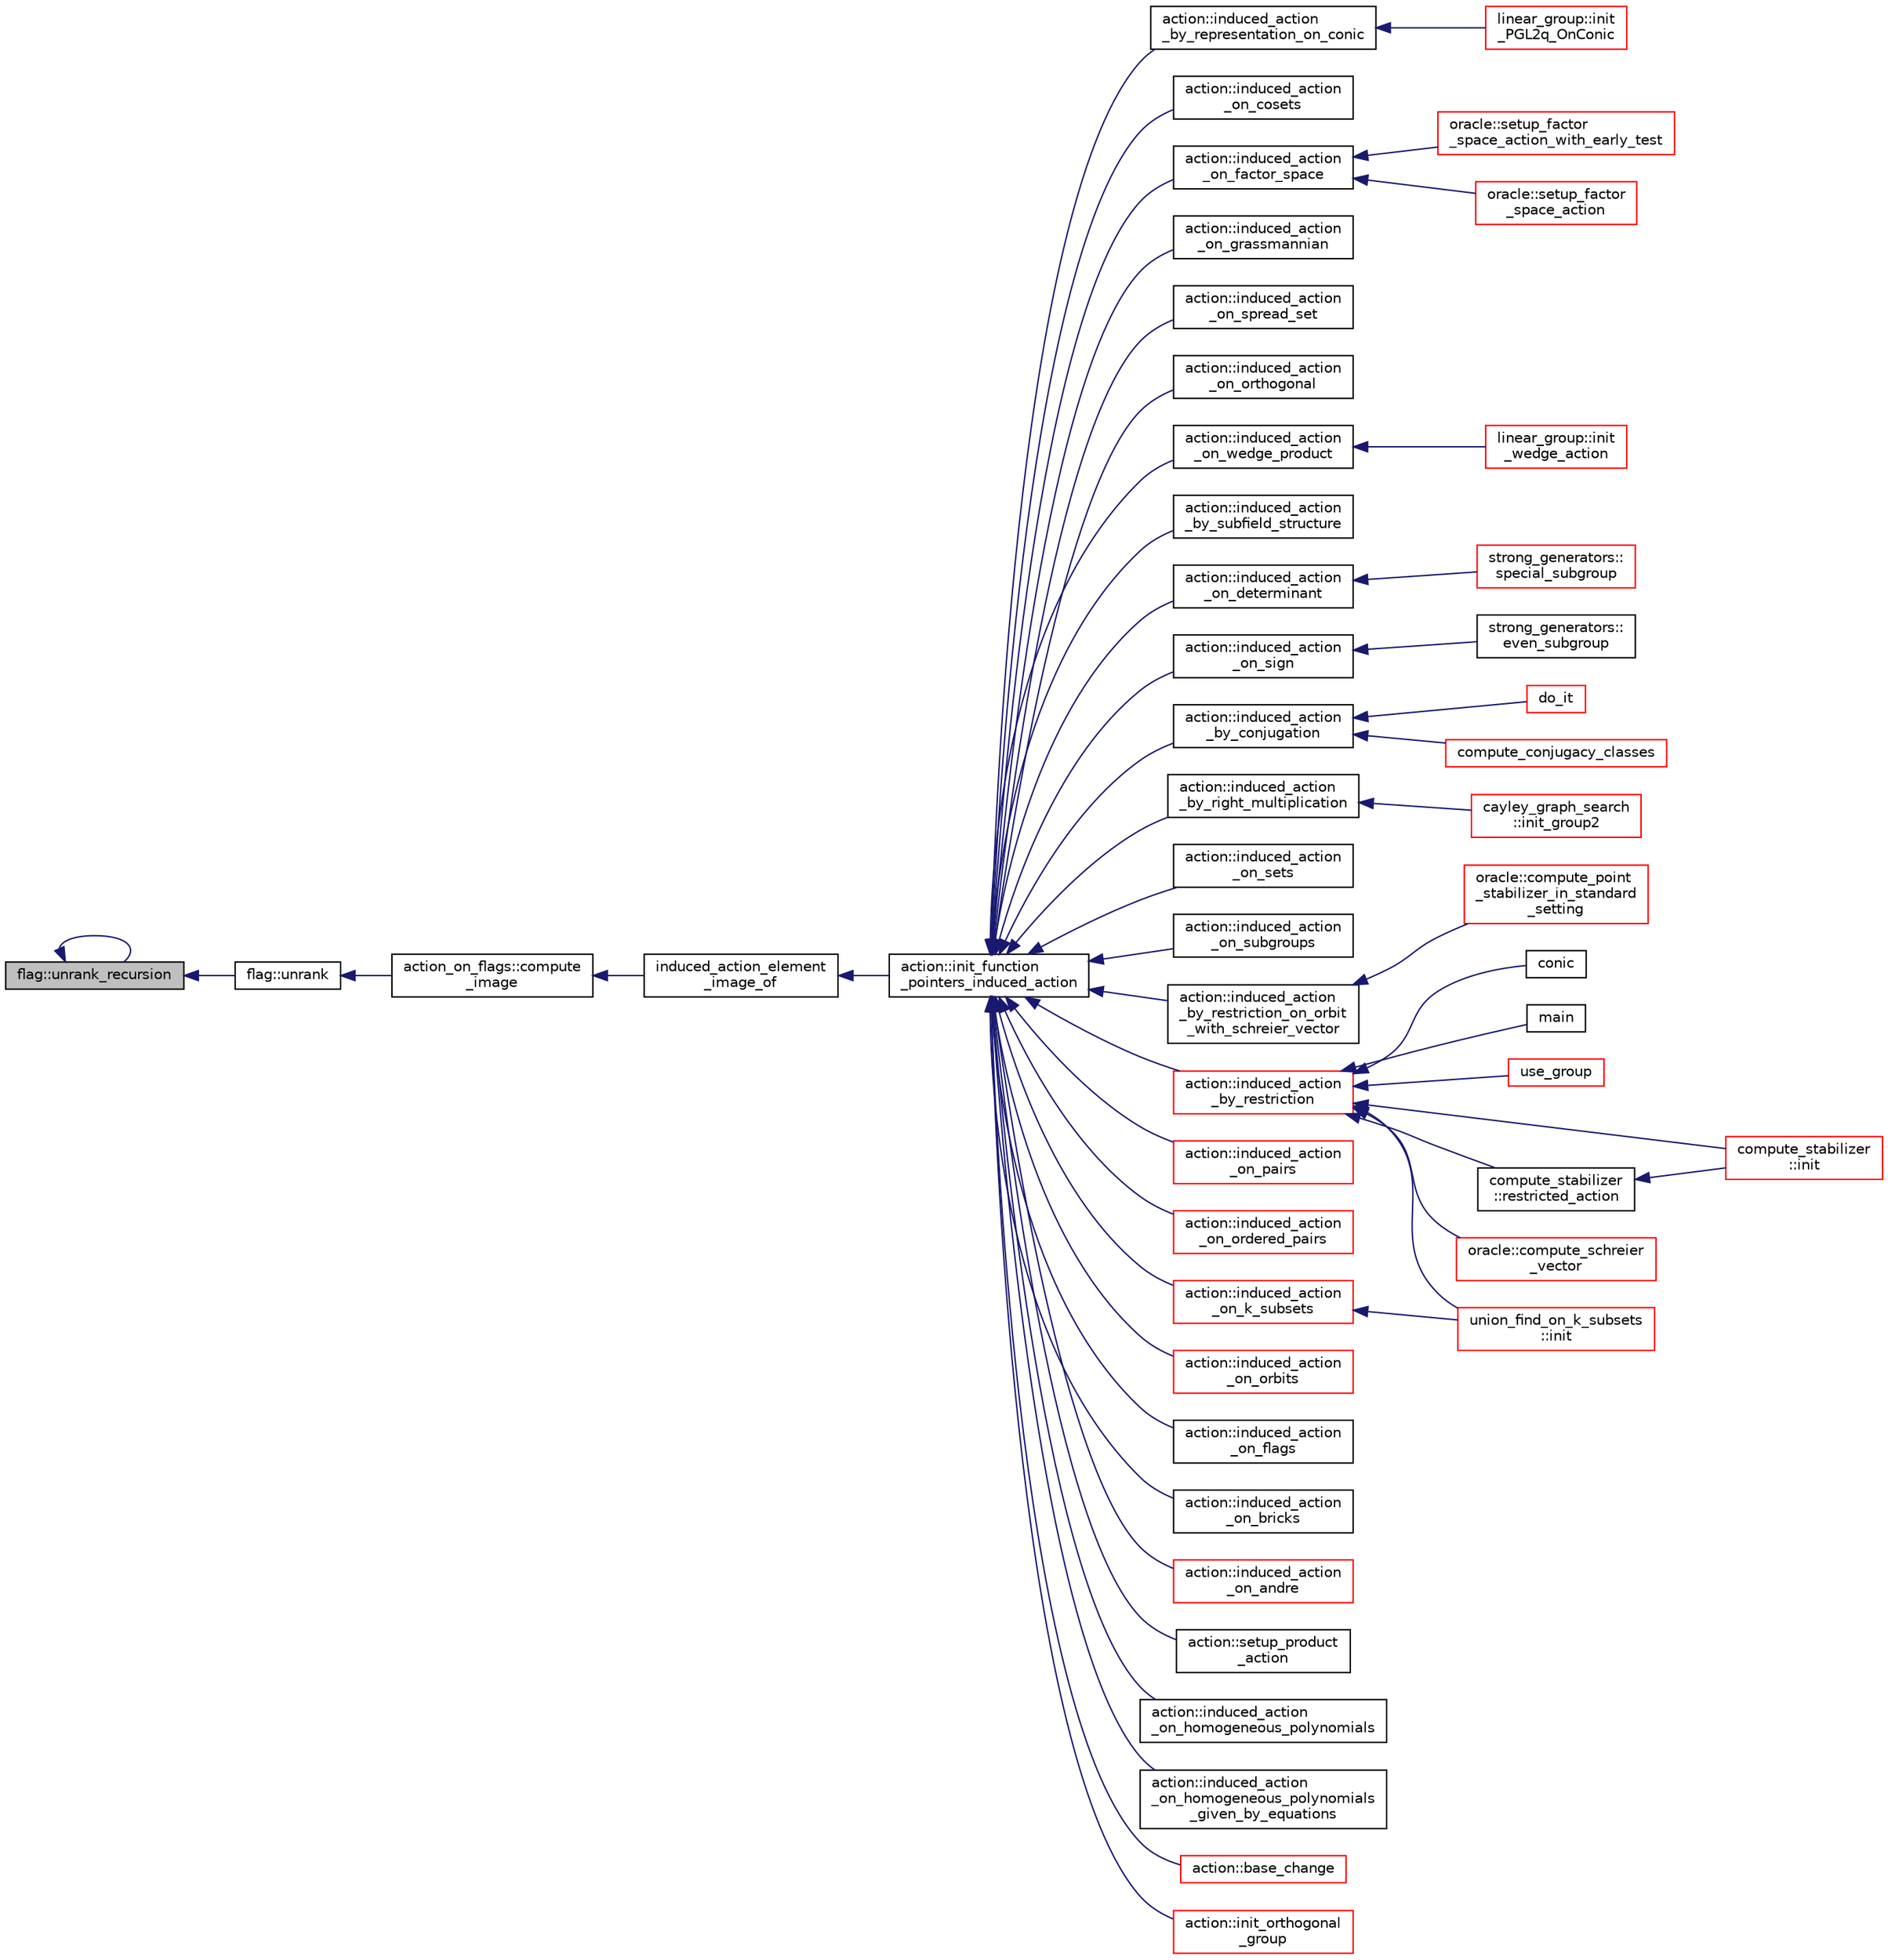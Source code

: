 digraph "flag::unrank_recursion"
{
  edge [fontname="Helvetica",fontsize="10",labelfontname="Helvetica",labelfontsize="10"];
  node [fontname="Helvetica",fontsize="10",shape=record];
  rankdir="LR";
  Node752 [label="flag::unrank_recursion",height=0.2,width=0.4,color="black", fillcolor="grey75", style="filled", fontcolor="black"];
  Node752 -> Node753 [dir="back",color="midnightblue",fontsize="10",style="solid",fontname="Helvetica"];
  Node753 [label="flag::unrank",height=0.2,width=0.4,color="black", fillcolor="white", style="filled",URL="$d8/d06/classflag.html#a819d06b9c683d82acc50e7b7aad3c327"];
  Node753 -> Node754 [dir="back",color="midnightblue",fontsize="10",style="solid",fontname="Helvetica"];
  Node754 [label="action_on_flags::compute\l_image",height=0.2,width=0.4,color="black", fillcolor="white", style="filled",URL="$dd/dc4/classaction__on__flags.html#a64570f1e5af9e1767802941da51cd6b5"];
  Node754 -> Node755 [dir="back",color="midnightblue",fontsize="10",style="solid",fontname="Helvetica"];
  Node755 [label="induced_action_element\l_image_of",height=0.2,width=0.4,color="black", fillcolor="white", style="filled",URL="$d3/d27/interface_8_c.html#a821850d6c3988dd122de0489cd36f0f0"];
  Node755 -> Node756 [dir="back",color="midnightblue",fontsize="10",style="solid",fontname="Helvetica"];
  Node756 [label="action::init_function\l_pointers_induced_action",height=0.2,width=0.4,color="black", fillcolor="white", style="filled",URL="$d2/d86/classaction.html#a3b9287d084b24f7a3b9532a7589c58de"];
  Node756 -> Node757 [dir="back",color="midnightblue",fontsize="10",style="solid",fontname="Helvetica"];
  Node757 [label="action::induced_action\l_by_representation_on_conic",height=0.2,width=0.4,color="black", fillcolor="white", style="filled",URL="$d2/d86/classaction.html#a228538e3f07bc186db8eb5da8b90f617"];
  Node757 -> Node758 [dir="back",color="midnightblue",fontsize="10",style="solid",fontname="Helvetica"];
  Node758 [label="linear_group::init\l_PGL2q_OnConic",height=0.2,width=0.4,color="red", fillcolor="white", style="filled",URL="$df/d5a/classlinear__group.html#a84c4d6e1849da4c6f8f096a1af2a8270"];
  Node756 -> Node765 [dir="back",color="midnightblue",fontsize="10",style="solid",fontname="Helvetica"];
  Node765 [label="action::induced_action\l_on_cosets",height=0.2,width=0.4,color="black", fillcolor="white", style="filled",URL="$d2/d86/classaction.html#acbdff5ffed42af6a01f07dffb2787237"];
  Node756 -> Node766 [dir="back",color="midnightblue",fontsize="10",style="solid",fontname="Helvetica"];
  Node766 [label="action::induced_action\l_on_factor_space",height=0.2,width=0.4,color="black", fillcolor="white", style="filled",URL="$d2/d86/classaction.html#af501ff2aa74fb6049bee5c01cd8b909b"];
  Node766 -> Node767 [dir="back",color="midnightblue",fontsize="10",style="solid",fontname="Helvetica"];
  Node767 [label="oracle::setup_factor\l_space_action_with_early_test",height=0.2,width=0.4,color="red", fillcolor="white", style="filled",URL="$d7/da7/classoracle.html#a7c26a85886666829e9727df91d2f01ad"];
  Node766 -> Node847 [dir="back",color="midnightblue",fontsize="10",style="solid",fontname="Helvetica"];
  Node847 [label="oracle::setup_factor\l_space_action",height=0.2,width=0.4,color="red", fillcolor="white", style="filled",URL="$d7/da7/classoracle.html#a181e076f112ba1f32f5fb4e8abebdb18"];
  Node756 -> Node848 [dir="back",color="midnightblue",fontsize="10",style="solid",fontname="Helvetica"];
  Node848 [label="action::induced_action\l_on_grassmannian",height=0.2,width=0.4,color="black", fillcolor="white", style="filled",URL="$d2/d86/classaction.html#a295b730ecc0b0bf30f714094fef956ea"];
  Node756 -> Node849 [dir="back",color="midnightblue",fontsize="10",style="solid",fontname="Helvetica"];
  Node849 [label="action::induced_action\l_on_spread_set",height=0.2,width=0.4,color="black", fillcolor="white", style="filled",URL="$d2/d86/classaction.html#a7c5839c650592f083dc850d81ed05a5b"];
  Node756 -> Node850 [dir="back",color="midnightblue",fontsize="10",style="solid",fontname="Helvetica"];
  Node850 [label="action::induced_action\l_on_orthogonal",height=0.2,width=0.4,color="black", fillcolor="white", style="filled",URL="$d2/d86/classaction.html#a4f191cee643a81d7f18a4d729084e945"];
  Node756 -> Node851 [dir="back",color="midnightblue",fontsize="10",style="solid",fontname="Helvetica"];
  Node851 [label="action::induced_action\l_on_wedge_product",height=0.2,width=0.4,color="black", fillcolor="white", style="filled",URL="$d2/d86/classaction.html#af13a5da25b8e8597ab695edff222fb6a"];
  Node851 -> Node852 [dir="back",color="midnightblue",fontsize="10",style="solid",fontname="Helvetica"];
  Node852 [label="linear_group::init\l_wedge_action",height=0.2,width=0.4,color="red", fillcolor="white", style="filled",URL="$df/d5a/classlinear__group.html#a16a8a2a5fdc535f2263210ca7943119e"];
  Node756 -> Node853 [dir="back",color="midnightblue",fontsize="10",style="solid",fontname="Helvetica"];
  Node853 [label="action::induced_action\l_by_subfield_structure",height=0.2,width=0.4,color="black", fillcolor="white", style="filled",URL="$d2/d86/classaction.html#add42951bdab176ceed6cc4af05dfa948"];
  Node756 -> Node854 [dir="back",color="midnightblue",fontsize="10",style="solid",fontname="Helvetica"];
  Node854 [label="action::induced_action\l_on_determinant",height=0.2,width=0.4,color="black", fillcolor="white", style="filled",URL="$d2/d86/classaction.html#aa6b9d3c2ded2cae185ee31f2200ad0b5"];
  Node854 -> Node855 [dir="back",color="midnightblue",fontsize="10",style="solid",fontname="Helvetica"];
  Node855 [label="strong_generators::\lspecial_subgroup",height=0.2,width=0.4,color="red", fillcolor="white", style="filled",URL="$dc/d09/classstrong__generators.html#a78e9e4d012bb440194e2874c40ca9e29"];
  Node756 -> Node857 [dir="back",color="midnightblue",fontsize="10",style="solid",fontname="Helvetica"];
  Node857 [label="action::induced_action\l_on_sign",height=0.2,width=0.4,color="black", fillcolor="white", style="filled",URL="$d2/d86/classaction.html#ab17b07971b94eae7c5efa21b33f643f1"];
  Node857 -> Node858 [dir="back",color="midnightblue",fontsize="10",style="solid",fontname="Helvetica"];
  Node858 [label="strong_generators::\leven_subgroup",height=0.2,width=0.4,color="black", fillcolor="white", style="filled",URL="$dc/d09/classstrong__generators.html#a8c1a171968f012ec245b0487a6af66e0"];
  Node756 -> Node859 [dir="back",color="midnightblue",fontsize="10",style="solid",fontname="Helvetica"];
  Node859 [label="action::induced_action\l_by_conjugation",height=0.2,width=0.4,color="black", fillcolor="white", style="filled",URL="$d2/d86/classaction.html#a45fb7703c6acac791acdcde339d21cc2"];
  Node859 -> Node860 [dir="back",color="midnightblue",fontsize="10",style="solid",fontname="Helvetica"];
  Node860 [label="do_it",height=0.2,width=0.4,color="red", fillcolor="white", style="filled",URL="$da/da3/burnside_8_c.html#a6a1ed4d46bdb13e56112f47f0565c25b"];
  Node859 -> Node862 [dir="back",color="midnightblue",fontsize="10",style="solid",fontname="Helvetica"];
  Node862 [label="compute_conjugacy_classes",height=0.2,width=0.4,color="red", fillcolor="white", style="filled",URL="$dc/dd4/group__actions_8h.html#a3a3f311d8e19e481707b3e54dbb35066"];
  Node756 -> Node867 [dir="back",color="midnightblue",fontsize="10",style="solid",fontname="Helvetica"];
  Node867 [label="action::induced_action\l_by_right_multiplication",height=0.2,width=0.4,color="black", fillcolor="white", style="filled",URL="$d2/d86/classaction.html#aafa2818d9d98046507e2754938be0c04"];
  Node867 -> Node868 [dir="back",color="midnightblue",fontsize="10",style="solid",fontname="Helvetica"];
  Node868 [label="cayley_graph_search\l::init_group2",height=0.2,width=0.4,color="red", fillcolor="white", style="filled",URL="$de/dae/classcayley__graph__search.html#ac765646a4795740d7ac0a9407bf35f32"];
  Node756 -> Node870 [dir="back",color="midnightblue",fontsize="10",style="solid",fontname="Helvetica"];
  Node870 [label="action::induced_action\l_on_sets",height=0.2,width=0.4,color="black", fillcolor="white", style="filled",URL="$d2/d86/classaction.html#a09639acee6b88644c103b17050cc32f1"];
  Node756 -> Node871 [dir="back",color="midnightblue",fontsize="10",style="solid",fontname="Helvetica"];
  Node871 [label="action::induced_action\l_on_subgroups",height=0.2,width=0.4,color="black", fillcolor="white", style="filled",URL="$d2/d86/classaction.html#ad0de7ea45a2a73c1b8e0f52ee3ce4610"];
  Node756 -> Node872 [dir="back",color="midnightblue",fontsize="10",style="solid",fontname="Helvetica"];
  Node872 [label="action::induced_action\l_by_restriction_on_orbit\l_with_schreier_vector",height=0.2,width=0.4,color="black", fillcolor="white", style="filled",URL="$d2/d86/classaction.html#ad3ddab72625d9bebe7ac8eaef488cf4c"];
  Node872 -> Node873 [dir="back",color="midnightblue",fontsize="10",style="solid",fontname="Helvetica"];
  Node873 [label="oracle::compute_point\l_stabilizer_in_standard\l_setting",height=0.2,width=0.4,color="red", fillcolor="white", style="filled",URL="$d7/da7/classoracle.html#afa7b2b71cd2ccbb807a740d6e1085982"];
  Node756 -> Node874 [dir="back",color="midnightblue",fontsize="10",style="solid",fontname="Helvetica"];
  Node874 [label="action::induced_action\l_by_restriction",height=0.2,width=0.4,color="red", fillcolor="white", style="filled",URL="$d2/d86/classaction.html#a37c21f74a97c921d882a308370c06357"];
  Node874 -> Node778 [dir="back",color="midnightblue",fontsize="10",style="solid",fontname="Helvetica"];
  Node778 [label="conic",height=0.2,width=0.4,color="black", fillcolor="white", style="filled",URL="$d4/de8/conic_8_c.html#a96def9474b981a9d5831a9b48d85d652"];
  Node874 -> Node875 [dir="back",color="midnightblue",fontsize="10",style="solid",fontname="Helvetica"];
  Node875 [label="main",height=0.2,width=0.4,color="black", fillcolor="white", style="filled",URL="$d5/d0d/apps_2projective__space_2polar_8_c.html#a217dbf8b442f20279ea00b898af96f52"];
  Node874 -> Node805 [dir="back",color="midnightblue",fontsize="10",style="solid",fontname="Helvetica"];
  Node805 [label="use_group",height=0.2,width=0.4,color="red", fillcolor="white", style="filled",URL="$d9/d9f/all__cliques_8_c.html#aba62531e97173264c39afe2c7857af31"];
  Node874 -> Node876 [dir="back",color="midnightblue",fontsize="10",style="solid",fontname="Helvetica"];
  Node876 [label="union_find_on_k_subsets\l::init",height=0.2,width=0.4,color="red", fillcolor="white", style="filled",URL="$d3/d1b/classunion__find__on__k__subsets.html#aad0de310a8e8df1ff78ee2eaf3ec1e54"];
  Node874 -> Node878 [dir="back",color="midnightblue",fontsize="10",style="solid",fontname="Helvetica"];
  Node878 [label="compute_stabilizer\l::init",height=0.2,width=0.4,color="red", fillcolor="white", style="filled",URL="$d8/d30/classcompute__stabilizer.html#a36a1729430f317a65559220a8206a7d7"];
  Node874 -> Node883 [dir="back",color="midnightblue",fontsize="10",style="solid",fontname="Helvetica"];
  Node883 [label="compute_stabilizer\l::restricted_action",height=0.2,width=0.4,color="black", fillcolor="white", style="filled",URL="$d8/d30/classcompute__stabilizer.html#a895df470da0ac14f812c3c4b6f2280b9"];
  Node883 -> Node878 [dir="back",color="midnightblue",fontsize="10",style="solid",fontname="Helvetica"];
  Node874 -> Node884 [dir="back",color="midnightblue",fontsize="10",style="solid",fontname="Helvetica"];
  Node884 [label="oracle::compute_schreier\l_vector",height=0.2,width=0.4,color="red", fillcolor="white", style="filled",URL="$d7/da7/classoracle.html#a1ba7d398b51ed70f89b5ea54adb7b089"];
  Node756 -> Node914 [dir="back",color="midnightblue",fontsize="10",style="solid",fontname="Helvetica"];
  Node914 [label="action::induced_action\l_on_pairs",height=0.2,width=0.4,color="red", fillcolor="white", style="filled",URL="$d2/d86/classaction.html#a4b01c7b3cc749218e9dbd84b9fed90b3"];
  Node756 -> Node916 [dir="back",color="midnightblue",fontsize="10",style="solid",fontname="Helvetica"];
  Node916 [label="action::induced_action\l_on_ordered_pairs",height=0.2,width=0.4,color="red", fillcolor="white", style="filled",URL="$d2/d86/classaction.html#ad290e0cc115881e0b9ddab7f7071975e"];
  Node756 -> Node917 [dir="back",color="midnightblue",fontsize="10",style="solid",fontname="Helvetica"];
  Node917 [label="action::induced_action\l_on_k_subsets",height=0.2,width=0.4,color="red", fillcolor="white", style="filled",URL="$d2/d86/classaction.html#a2eb6058853cffc4c099099e07ecbe612"];
  Node917 -> Node876 [dir="back",color="midnightblue",fontsize="10",style="solid",fontname="Helvetica"];
  Node756 -> Node919 [dir="back",color="midnightblue",fontsize="10",style="solid",fontname="Helvetica"];
  Node919 [label="action::induced_action\l_on_orbits",height=0.2,width=0.4,color="red", fillcolor="white", style="filled",URL="$d2/d86/classaction.html#a875913e4919877fe3dcae039ce44d7d8"];
  Node756 -> Node923 [dir="back",color="midnightblue",fontsize="10",style="solid",fontname="Helvetica"];
  Node923 [label="action::induced_action\l_on_flags",height=0.2,width=0.4,color="black", fillcolor="white", style="filled",URL="$d2/d86/classaction.html#afb1ac2fda2a79462e38c133330982341"];
  Node756 -> Node924 [dir="back",color="midnightblue",fontsize="10",style="solid",fontname="Helvetica"];
  Node924 [label="action::induced_action\l_on_bricks",height=0.2,width=0.4,color="black", fillcolor="white", style="filled",URL="$d2/d86/classaction.html#a71c71472fda2eefb125cd852d5feb306"];
  Node756 -> Node925 [dir="back",color="midnightblue",fontsize="10",style="solid",fontname="Helvetica"];
  Node925 [label="action::induced_action\l_on_andre",height=0.2,width=0.4,color="red", fillcolor="white", style="filled",URL="$d2/d86/classaction.html#a917efe5d7ae49b86dbf397540939fea4"];
  Node756 -> Node927 [dir="back",color="midnightblue",fontsize="10",style="solid",fontname="Helvetica"];
  Node927 [label="action::setup_product\l_action",height=0.2,width=0.4,color="black", fillcolor="white", style="filled",URL="$d2/d86/classaction.html#a35c717fb546189c007a89bb7b133e2f6"];
  Node756 -> Node928 [dir="back",color="midnightblue",fontsize="10",style="solid",fontname="Helvetica"];
  Node928 [label="action::induced_action\l_on_homogeneous_polynomials",height=0.2,width=0.4,color="black", fillcolor="white", style="filled",URL="$d2/d86/classaction.html#acafe8fb1e63926ce35338a292b621f8a"];
  Node756 -> Node929 [dir="back",color="midnightblue",fontsize="10",style="solid",fontname="Helvetica"];
  Node929 [label="action::induced_action\l_on_homogeneous_polynomials\l_given_by_equations",height=0.2,width=0.4,color="black", fillcolor="white", style="filled",URL="$d2/d86/classaction.html#a8f8df8dabfaa711297c20d44a2c1946a"];
  Node756 -> Node930 [dir="back",color="midnightblue",fontsize="10",style="solid",fontname="Helvetica"];
  Node930 [label="action::base_change",height=0.2,width=0.4,color="red", fillcolor="white", style="filled",URL="$d2/d86/classaction.html#a1cab1a81da804692affaf9b7060c90f6"];
  Node756 -> Node958 [dir="back",color="midnightblue",fontsize="10",style="solid",fontname="Helvetica"];
  Node958 [label="action::init_orthogonal\l_group",height=0.2,width=0.4,color="red", fillcolor="white", style="filled",URL="$d2/d86/classaction.html#a2cfe124956ed67d8b7a927bb44847cc2"];
  Node752 -> Node752 [dir="back",color="midnightblue",fontsize="10",style="solid",fontname="Helvetica"];
}
